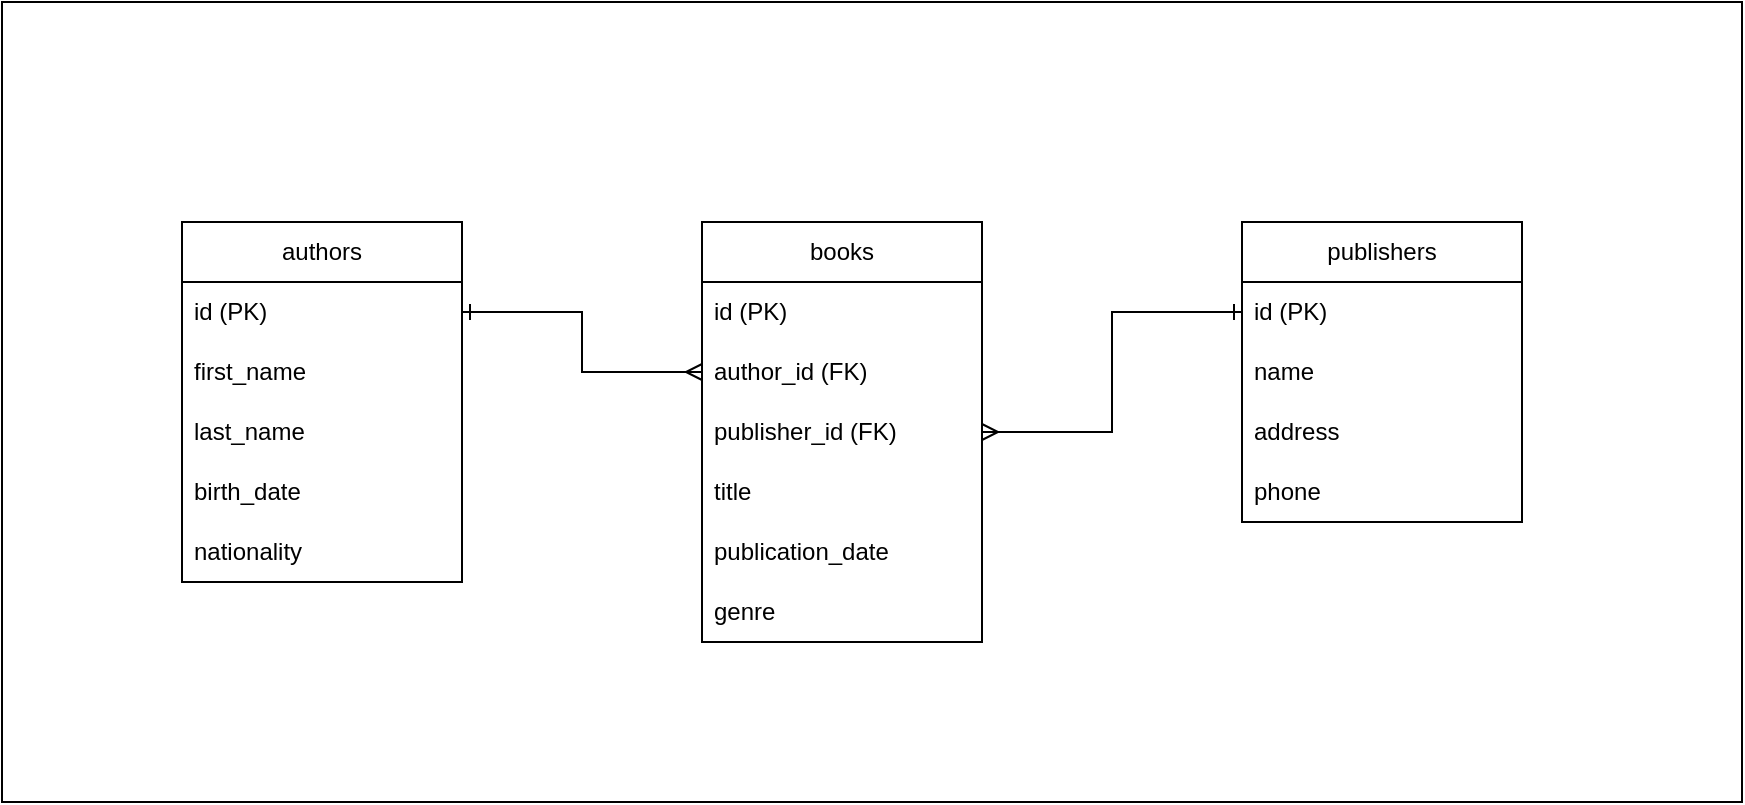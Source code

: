 <mxfile version="24.7.8">
  <diagram name="Page-1" id="2YBvvXClWsGukQMizWep">
    <mxGraphModel dx="1909" dy="1144" grid="1" gridSize="10" guides="1" tooltips="1" connect="1" arrows="1" fold="1" page="1" pageScale="1" pageWidth="850" pageHeight="1100" math="0" shadow="0">
      <root>
        <mxCell id="0" />
        <mxCell id="1" parent="0" />
        <mxCell id="agBbRVxR4u5uQ-WlCzXN-47" value="" style="rounded=0;whiteSpace=wrap;html=1;" parent="1" vertex="1">
          <mxGeometry x="290" y="10" width="870" height="400" as="geometry" />
        </mxCell>
        <mxCell id="hbXWPDIjjYXyezPYZ9Sd-1" value="authors" style="swimlane;fontStyle=0;childLayout=stackLayout;horizontal=1;startSize=30;horizontalStack=0;resizeParent=1;resizeParentMax=0;resizeLast=0;collapsible=1;marginBottom=0;whiteSpace=wrap;html=1;" vertex="1" parent="1">
          <mxGeometry x="380" y="120" width="140" height="180" as="geometry" />
        </mxCell>
        <mxCell id="hbXWPDIjjYXyezPYZ9Sd-2" value="id (PK)" style="text;strokeColor=none;fillColor=none;align=left;verticalAlign=middle;spacingLeft=4;spacingRight=4;overflow=hidden;points=[[0,0.5],[1,0.5]];portConstraint=eastwest;rotatable=0;whiteSpace=wrap;html=1;" vertex="1" parent="hbXWPDIjjYXyezPYZ9Sd-1">
          <mxGeometry y="30" width="140" height="30" as="geometry" />
        </mxCell>
        <mxCell id="hbXWPDIjjYXyezPYZ9Sd-3" value="first_name" style="text;strokeColor=none;fillColor=none;align=left;verticalAlign=middle;spacingLeft=4;spacingRight=4;overflow=hidden;points=[[0,0.5],[1,0.5]];portConstraint=eastwest;rotatable=0;whiteSpace=wrap;html=1;" vertex="1" parent="hbXWPDIjjYXyezPYZ9Sd-1">
          <mxGeometry y="60" width="140" height="30" as="geometry" />
        </mxCell>
        <mxCell id="hbXWPDIjjYXyezPYZ9Sd-4" value="last_name" style="text;strokeColor=none;fillColor=none;align=left;verticalAlign=middle;spacingLeft=4;spacingRight=4;overflow=hidden;points=[[0,0.5],[1,0.5]];portConstraint=eastwest;rotatable=0;whiteSpace=wrap;html=1;" vertex="1" parent="hbXWPDIjjYXyezPYZ9Sd-1">
          <mxGeometry y="90" width="140" height="30" as="geometry" />
        </mxCell>
        <mxCell id="hbXWPDIjjYXyezPYZ9Sd-5" value="birth_date" style="text;strokeColor=none;fillColor=none;align=left;verticalAlign=middle;spacingLeft=4;spacingRight=4;overflow=hidden;points=[[0,0.5],[1,0.5]];portConstraint=eastwest;rotatable=0;whiteSpace=wrap;html=1;" vertex="1" parent="hbXWPDIjjYXyezPYZ9Sd-1">
          <mxGeometry y="120" width="140" height="30" as="geometry" />
        </mxCell>
        <mxCell id="hbXWPDIjjYXyezPYZ9Sd-6" value="nationality" style="text;strokeColor=none;fillColor=none;align=left;verticalAlign=middle;spacingLeft=4;spacingRight=4;overflow=hidden;points=[[0,0.5],[1,0.5]];portConstraint=eastwest;rotatable=0;whiteSpace=wrap;html=1;" vertex="1" parent="hbXWPDIjjYXyezPYZ9Sd-1">
          <mxGeometry y="150" width="140" height="30" as="geometry" />
        </mxCell>
        <mxCell id="hbXWPDIjjYXyezPYZ9Sd-7" value="books" style="swimlane;fontStyle=0;childLayout=stackLayout;horizontal=1;startSize=30;horizontalStack=0;resizeParent=1;resizeParentMax=0;resizeLast=0;collapsible=1;marginBottom=0;whiteSpace=wrap;html=1;" vertex="1" parent="1">
          <mxGeometry x="640" y="120" width="140" height="210" as="geometry" />
        </mxCell>
        <mxCell id="hbXWPDIjjYXyezPYZ9Sd-8" value="id (PK)" style="text;strokeColor=none;fillColor=none;align=left;verticalAlign=middle;spacingLeft=4;spacingRight=4;overflow=hidden;points=[[0,0.5],[1,0.5]];portConstraint=eastwest;rotatable=0;whiteSpace=wrap;html=1;" vertex="1" parent="hbXWPDIjjYXyezPYZ9Sd-7">
          <mxGeometry y="30" width="140" height="30" as="geometry" />
        </mxCell>
        <mxCell id="hbXWPDIjjYXyezPYZ9Sd-13" value="author_id (FK)" style="text;strokeColor=none;fillColor=none;align=left;verticalAlign=middle;spacingLeft=4;spacingRight=4;overflow=hidden;points=[[0,0.5],[1,0.5]];portConstraint=eastwest;rotatable=0;whiteSpace=wrap;html=1;" vertex="1" parent="hbXWPDIjjYXyezPYZ9Sd-7">
          <mxGeometry y="60" width="140" height="30" as="geometry" />
        </mxCell>
        <mxCell id="hbXWPDIjjYXyezPYZ9Sd-14" value="publisher_id (FK)" style="text;strokeColor=none;fillColor=none;align=left;verticalAlign=middle;spacingLeft=4;spacingRight=4;overflow=hidden;points=[[0,0.5],[1,0.5]];portConstraint=eastwest;rotatable=0;whiteSpace=wrap;html=1;" vertex="1" parent="hbXWPDIjjYXyezPYZ9Sd-7">
          <mxGeometry y="90" width="140" height="30" as="geometry" />
        </mxCell>
        <mxCell id="hbXWPDIjjYXyezPYZ9Sd-9" value="title" style="text;strokeColor=none;fillColor=none;align=left;verticalAlign=middle;spacingLeft=4;spacingRight=4;overflow=hidden;points=[[0,0.5],[1,0.5]];portConstraint=eastwest;rotatable=0;whiteSpace=wrap;html=1;" vertex="1" parent="hbXWPDIjjYXyezPYZ9Sd-7">
          <mxGeometry y="120" width="140" height="30" as="geometry" />
        </mxCell>
        <mxCell id="hbXWPDIjjYXyezPYZ9Sd-10" value="publication_date" style="text;strokeColor=none;fillColor=none;align=left;verticalAlign=middle;spacingLeft=4;spacingRight=4;overflow=hidden;points=[[0,0.5],[1,0.5]];portConstraint=eastwest;rotatable=0;whiteSpace=wrap;html=1;" vertex="1" parent="hbXWPDIjjYXyezPYZ9Sd-7">
          <mxGeometry y="150" width="140" height="30" as="geometry" />
        </mxCell>
        <mxCell id="hbXWPDIjjYXyezPYZ9Sd-11" value="genre" style="text;strokeColor=none;fillColor=none;align=left;verticalAlign=middle;spacingLeft=4;spacingRight=4;overflow=hidden;points=[[0,0.5],[1,0.5]];portConstraint=eastwest;rotatable=0;whiteSpace=wrap;html=1;" vertex="1" parent="hbXWPDIjjYXyezPYZ9Sd-7">
          <mxGeometry y="180" width="140" height="30" as="geometry" />
        </mxCell>
        <mxCell id="hbXWPDIjjYXyezPYZ9Sd-15" value="publishers" style="swimlane;fontStyle=0;childLayout=stackLayout;horizontal=1;startSize=30;horizontalStack=0;resizeParent=1;resizeParentMax=0;resizeLast=0;collapsible=1;marginBottom=0;whiteSpace=wrap;html=1;" vertex="1" parent="1">
          <mxGeometry x="910" y="120" width="140" height="150" as="geometry" />
        </mxCell>
        <mxCell id="hbXWPDIjjYXyezPYZ9Sd-16" value="id (PK)" style="text;strokeColor=none;fillColor=none;align=left;verticalAlign=middle;spacingLeft=4;spacingRight=4;overflow=hidden;points=[[0,0.5],[1,0.5]];portConstraint=eastwest;rotatable=0;whiteSpace=wrap;html=1;" vertex="1" parent="hbXWPDIjjYXyezPYZ9Sd-15">
          <mxGeometry y="30" width="140" height="30" as="geometry" />
        </mxCell>
        <mxCell id="hbXWPDIjjYXyezPYZ9Sd-19" value="name" style="text;strokeColor=none;fillColor=none;align=left;verticalAlign=middle;spacingLeft=4;spacingRight=4;overflow=hidden;points=[[0,0.5],[1,0.5]];portConstraint=eastwest;rotatable=0;whiteSpace=wrap;html=1;" vertex="1" parent="hbXWPDIjjYXyezPYZ9Sd-15">
          <mxGeometry y="60" width="140" height="30" as="geometry" />
        </mxCell>
        <mxCell id="hbXWPDIjjYXyezPYZ9Sd-20" value="address" style="text;strokeColor=none;fillColor=none;align=left;verticalAlign=middle;spacingLeft=4;spacingRight=4;overflow=hidden;points=[[0,0.5],[1,0.5]];portConstraint=eastwest;rotatable=0;whiteSpace=wrap;html=1;" vertex="1" parent="hbXWPDIjjYXyezPYZ9Sd-15">
          <mxGeometry y="90" width="140" height="30" as="geometry" />
        </mxCell>
        <mxCell id="hbXWPDIjjYXyezPYZ9Sd-21" value="phone" style="text;strokeColor=none;fillColor=none;align=left;verticalAlign=middle;spacingLeft=4;spacingRight=4;overflow=hidden;points=[[0,0.5],[1,0.5]];portConstraint=eastwest;rotatable=0;whiteSpace=wrap;html=1;" vertex="1" parent="hbXWPDIjjYXyezPYZ9Sd-15">
          <mxGeometry y="120" width="140" height="30" as="geometry" />
        </mxCell>
        <mxCell id="hbXWPDIjjYXyezPYZ9Sd-22" style="edgeStyle=orthogonalEdgeStyle;rounded=0;orthogonalLoop=1;jettySize=auto;html=1;exitX=0;exitY=0.5;exitDx=0;exitDy=0;entryX=1;entryY=0.5;entryDx=0;entryDy=0;startArrow=ERmany;startFill=0;endArrow=ERone;endFill=0;" edge="1" parent="1" source="hbXWPDIjjYXyezPYZ9Sd-13" target="hbXWPDIjjYXyezPYZ9Sd-2">
          <mxGeometry relative="1" as="geometry" />
        </mxCell>
        <mxCell id="hbXWPDIjjYXyezPYZ9Sd-23" style="edgeStyle=orthogonalEdgeStyle;rounded=0;orthogonalLoop=1;jettySize=auto;html=1;exitX=1;exitY=0.5;exitDx=0;exitDy=0;entryX=0;entryY=0.5;entryDx=0;entryDy=0;endArrow=ERone;endFill=0;startArrow=ERmany;startFill=0;" edge="1" parent="1" source="hbXWPDIjjYXyezPYZ9Sd-14" target="hbXWPDIjjYXyezPYZ9Sd-16">
          <mxGeometry relative="1" as="geometry" />
        </mxCell>
      </root>
    </mxGraphModel>
  </diagram>
</mxfile>
